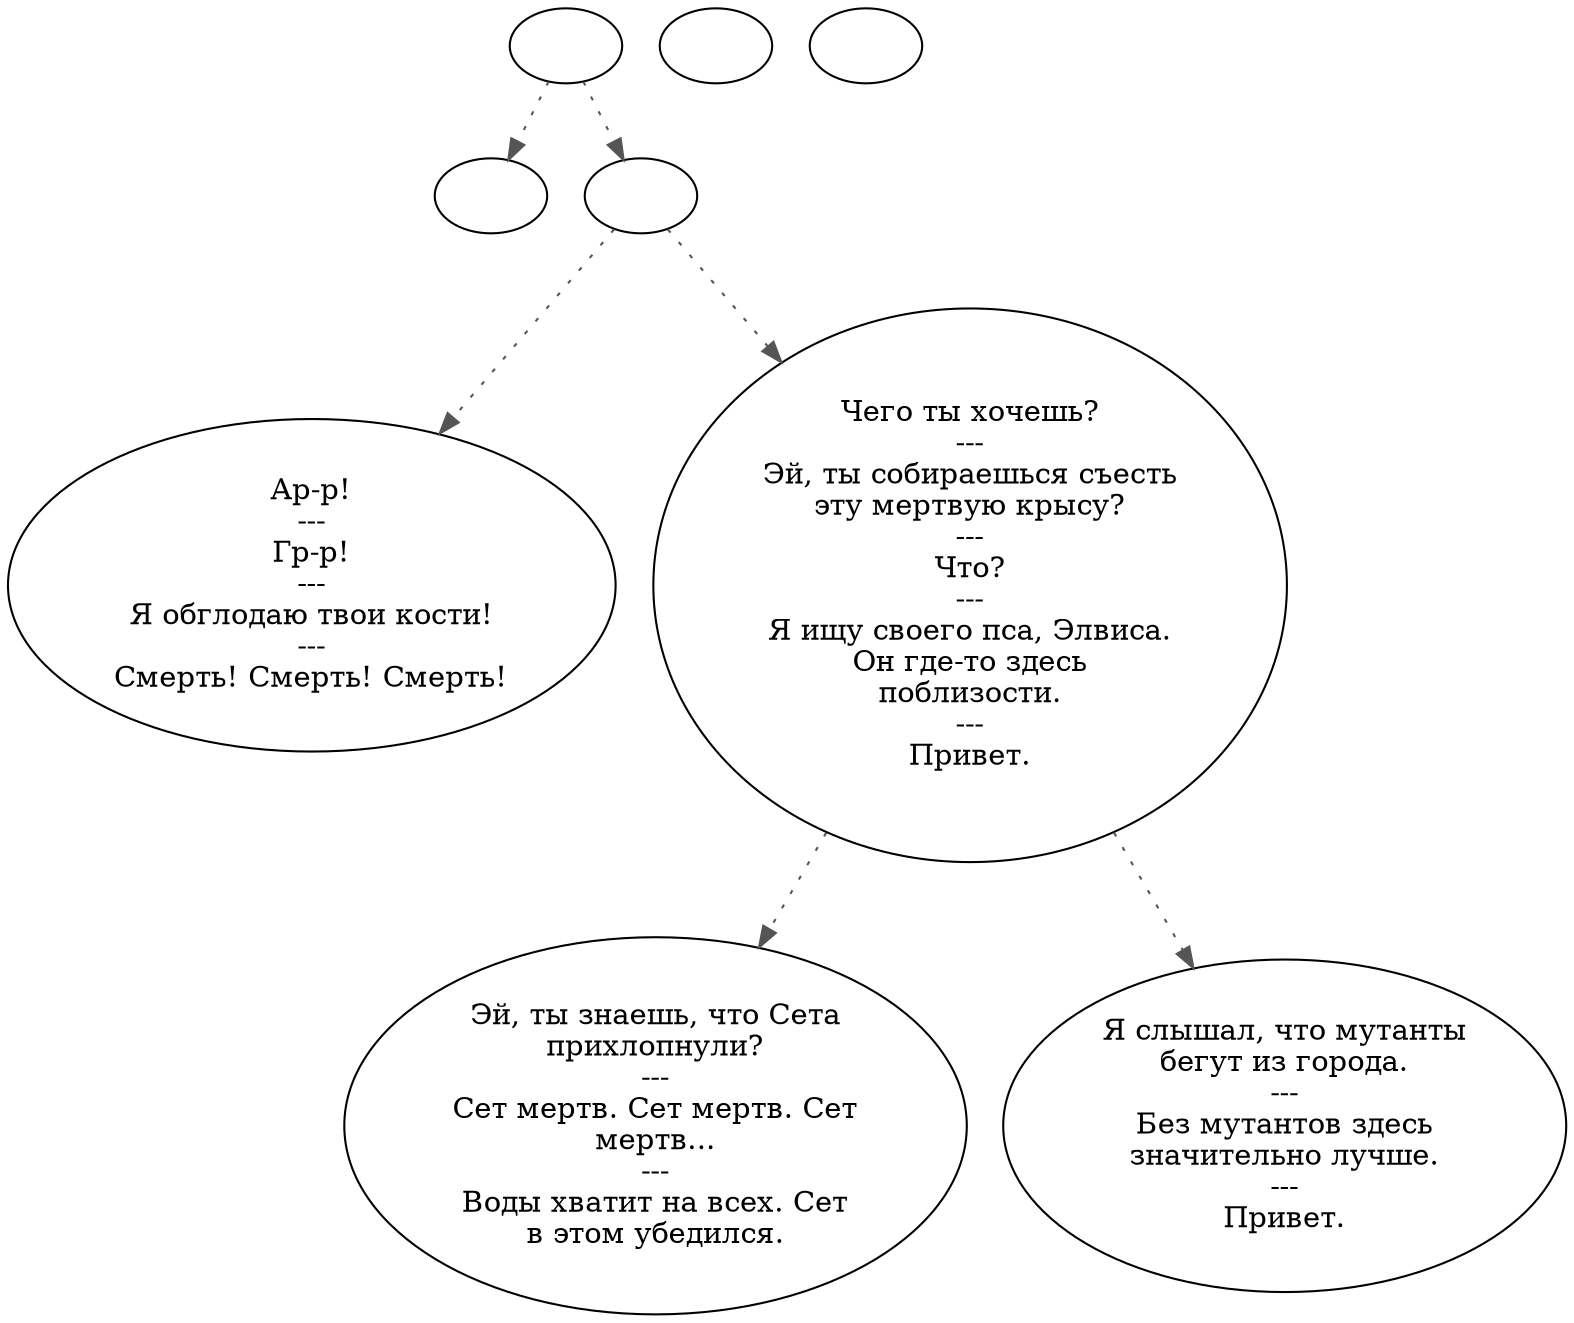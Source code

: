 digraph meander {
  "start" [style=filled       fillcolor="#FFFFFF"       color="#000000"]
  "start" -> "timeforwhat" [style=dotted color="#555555"]
  "start" -> "do_dialogue" [style=dotted color="#555555"]
  "start" [label=""]
  "do_dialogue" [style=filled       fillcolor="#FFFFFF"       color="#000000"]
  "do_dialogue" -> "generic01" [style=dotted color="#555555"]
  "do_dialogue" -> "generic00" [style=dotted color="#555555"]
  "do_dialogue" [label=""]
  "timeforwhat" [style=filled       fillcolor="#FFFFFF"       color="#000000"]
  "timeforwhat" [label=""]
  "genericend" [style=filled       fillcolor="#FFFFFF"       color="#000000"]
  "genericend" [label=""]
  "genericcbt" [style=filled       fillcolor="#FFFFFF"       color="#000000"]
  "genericcbt" [label=""]
  "generic00" [style=filled       fillcolor="#FFFFFF"       color="#000000"]
  "generic00" -> "generic02" [style=dotted color="#555555"]
  "generic00" -> "generic03" [style=dotted color="#555555"]
  "generic00" [label="Чего ты хочешь?\n---\nЭй, ты собираешься съесть\nэту мертвую крысу?\n---\nЧто?\n---\nЯ ищу своего пса, Элвиса.\nОн где-то здесь\nпоблизости.\n---\nПривет."]
  "generic01" [style=filled       fillcolor="#FFFFFF"       color="#000000"]
  "generic01" [label="Ар-р!\n---\nГр-р!\n---\nЯ обглодаю твои кости!\n---\nСмерть! Смерть! Смерть!"]
  "generic02" [style=filled       fillcolor="#FFFFFF"       color="#000000"]
  "generic02" [label="Эй, ты знаешь, что Сета\nприхлопнули?\n---\nСет мертв. Сет мертв. Сет\nмертв...\n---\nВоды хватит на всех. Сет\nв этом убедился."]
  "generic03" [style=filled       fillcolor="#FFFFFF"       color="#000000"]
  "generic03" [label="Я слышал, что мутанты\nбегут из города.\n---\nБез мутантов здесь\nзначительно лучше.\n---\nПривет."]
}